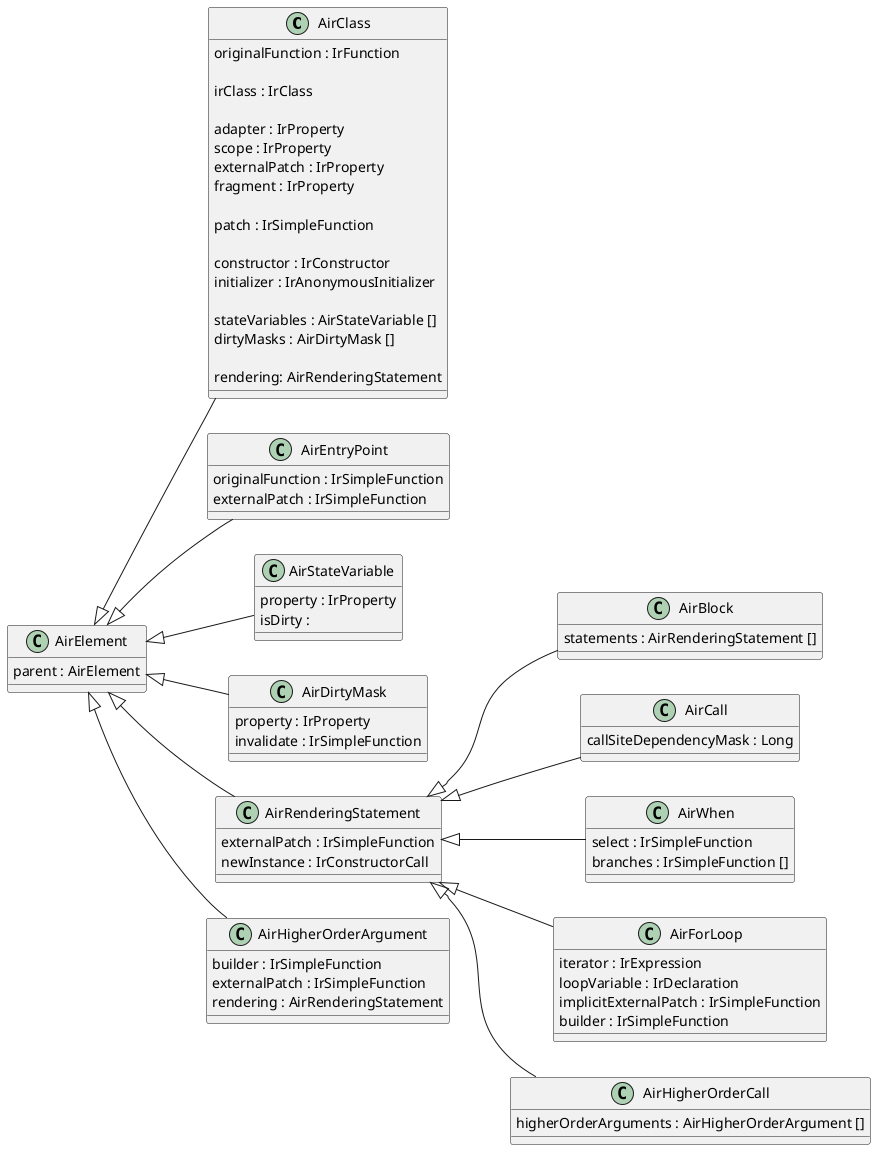 @startuml

left to right direction

class AirClass {
    originalFunction : IrFunction

    irClass : IrClass

    adapter : IrProperty
    scope : IrProperty
    externalPatch : IrProperty
    fragment : IrProperty

    patch : IrSimpleFunction

    constructor : IrConstructor
    initializer : IrAnonymousInitializer

    stateVariables : AirStateVariable []
    dirtyMasks : AirDirtyMask []

    rendering: AirRenderingStatement
}
AirElement <|-- AirClass

class AirEntryPoint {
    originalFunction : IrSimpleFunction
    externalPatch : IrSimpleFunction
}
AirElement <|-- AirEntryPoint

class AirStateVariable {
    property : IrProperty
    isDirty :
}
AirElement <|-- AirStateVariable

class AirDirtyMask {
    property : IrProperty
    invalidate : IrSimpleFunction
}
AirElement <|-- AirDirtyMask

class AirRenderingStatement {
    externalPatch : IrSimpleFunction
    newInstance : IrConstructorCall
}
AirElement <|-- AirRenderingStatement

class AirBlock {
    statements : AirRenderingStatement []
}
AirRenderingStatement <|-- AirBlock

class AirCall {
    callSiteDependencyMask : Long
}
AirRenderingStatement <|-- AirCall

class AirWhen {
    select : IrSimpleFunction
    branches : IrSimpleFunction []
}
AirRenderingStatement <|-- AirWhen

class AirForLoop {
    iterator : IrExpression
    loopVariable : IrDeclaration
    implicitExternalPatch : IrSimpleFunction
    builder : IrSimpleFunction
}
AirRenderingStatement <|-- AirForLoop

class AirHigherOrderCall {
    higherOrderArguments : AirHigherOrderArgument []
}
AirRenderingStatement <|-- AirHigherOrderCall

class AirHigherOrderArgument {
    builder : IrSimpleFunction
    externalPatch : IrSimpleFunction
    rendering : AirRenderingStatement
}
AirElement <|-- AirHigherOrderArgument

class AirElement {
    parent : AirElement
}
@enduml